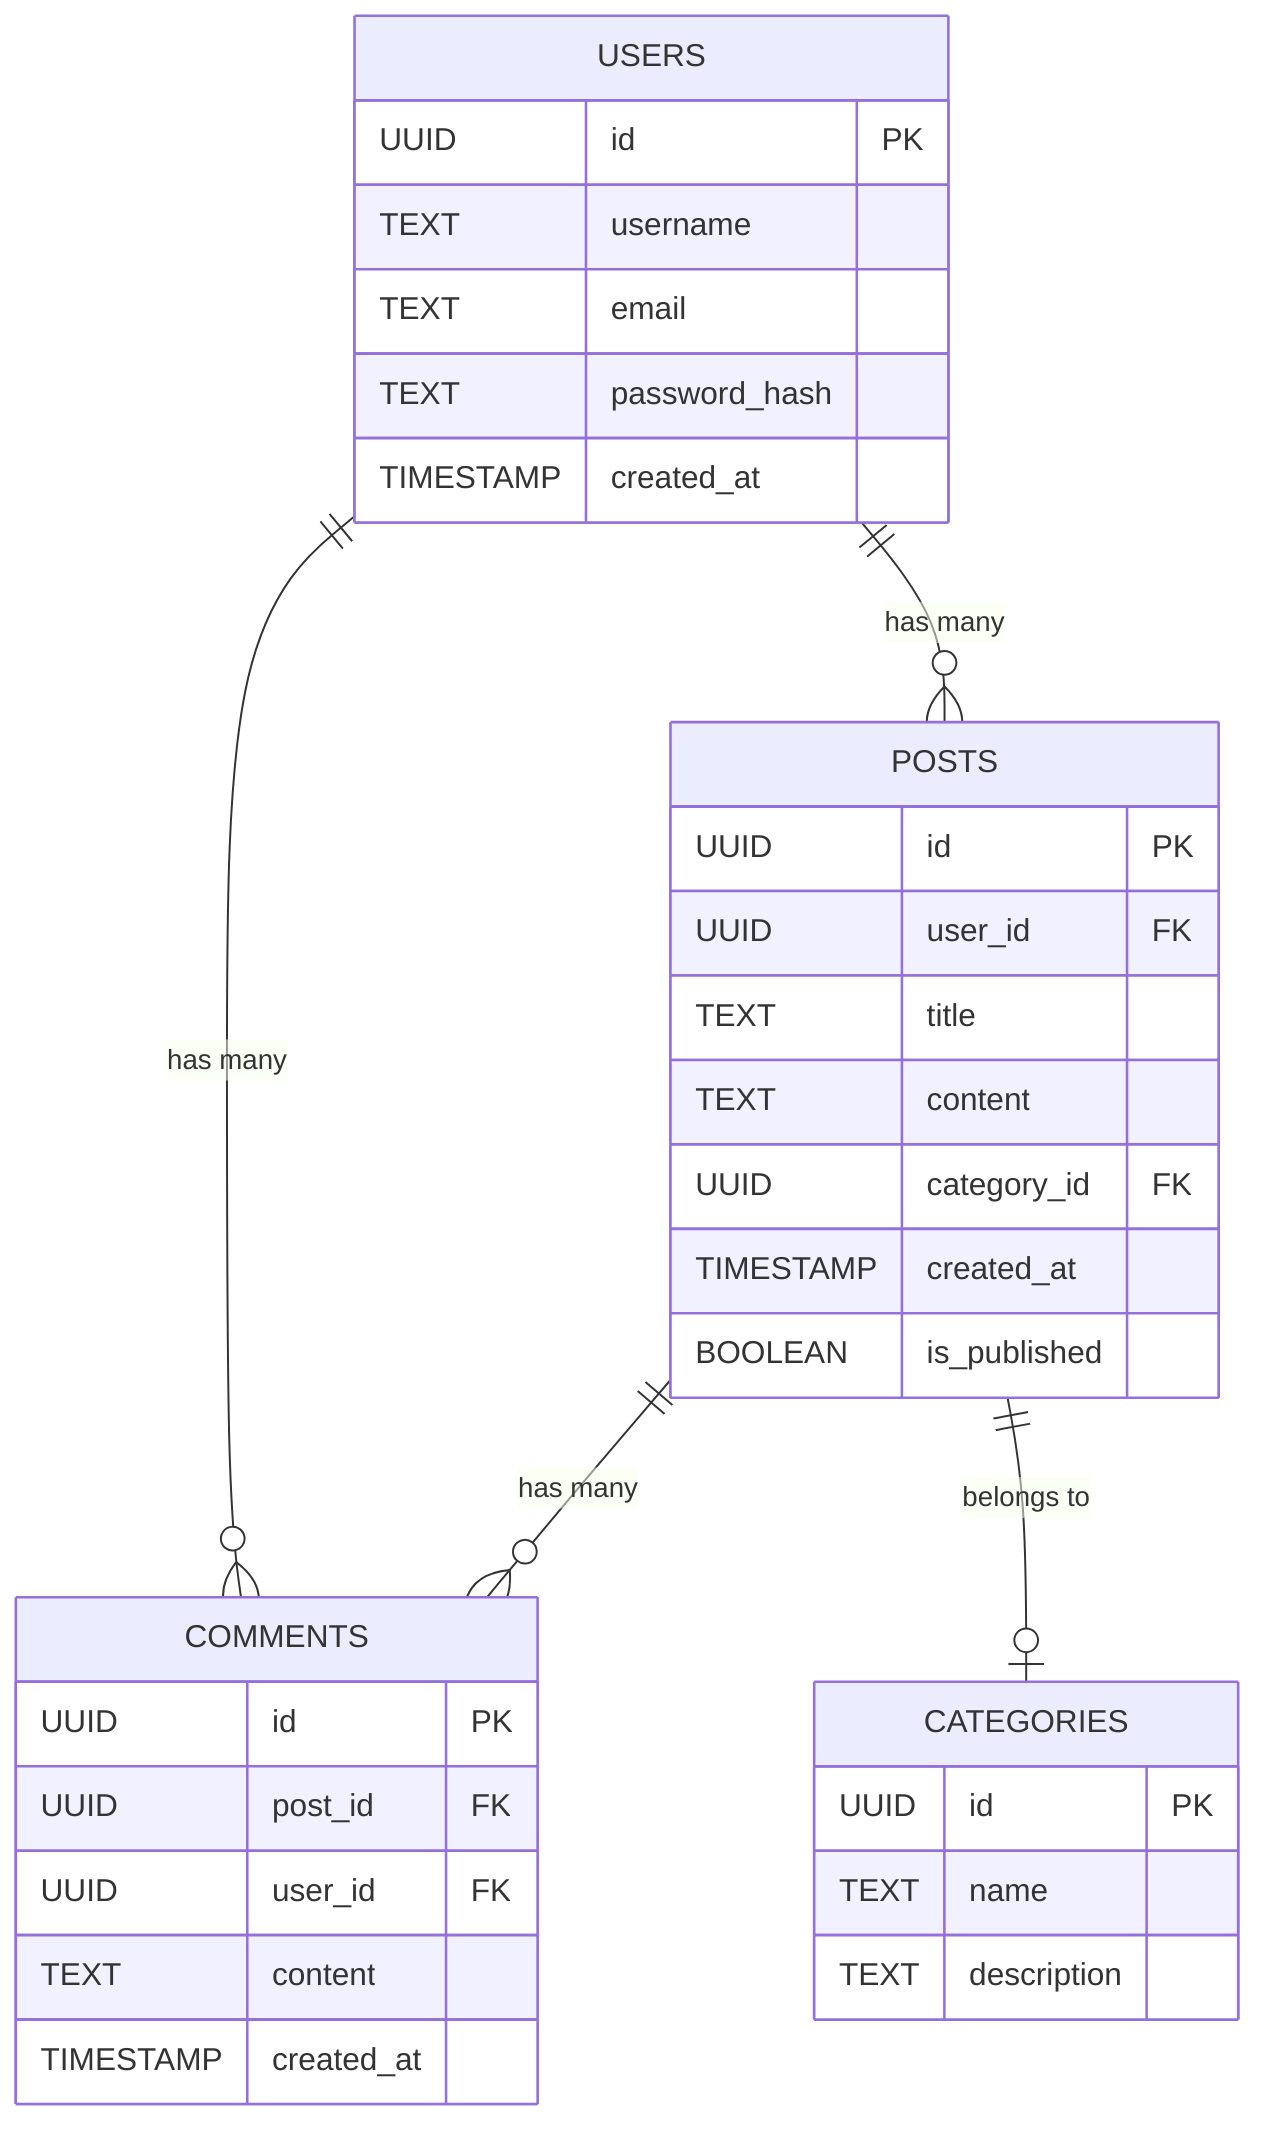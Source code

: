 erDiagram
    USERS {
        UUID id PK
        TEXT username
        TEXT email
        TEXT password_hash
        TIMESTAMP created_at
    }

    POSTS {
        UUID id PK
        UUID user_id FK
        TEXT title
        TEXT content
        UUID category_id FK
        TIMESTAMP created_at
        BOOLEAN is_published
    }

    COMMENTS {
        UUID id PK
        UUID post_id FK
        UUID user_id FK
        TEXT content
        TIMESTAMP created_at
    }

    CATEGORIES {
        UUID id PK
        TEXT name
        TEXT description
    }

    USERS ||--o{ POSTS : "has many"
    USERS ||--o{ COMMENTS : "has many"
    POSTS ||--o{ COMMENTS : "has many"
    POSTS ||--o| CATEGORIES : "belongs to"